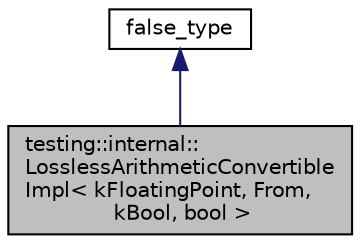 digraph "testing::internal::LosslessArithmeticConvertibleImpl&lt; kFloatingPoint, From, kBool, bool &gt;"
{
  edge [fontname="Helvetica",fontsize="10",labelfontname="Helvetica",labelfontsize="10"];
  node [fontname="Helvetica",fontsize="10",shape=record];
  Node0 [label="testing::internal::\lLosslessArithmeticConvertible\lImpl\< kFloatingPoint, From,\l kBool, bool \>",height=0.2,width=0.4,color="black", fillcolor="grey75", style="filled", fontcolor="black"];
  Node1 -> Node0 [dir="back",color="midnightblue",fontsize="10",style="solid"];
  Node1 [label="false_type",height=0.2,width=0.4,color="black", fillcolor="white", style="filled",URL="$structtesting_1_1internal_1_1bool__constant.html"];
}
